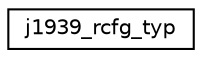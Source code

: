 digraph "Graphical Class Hierarchy"
{
  edge [fontname="Helvetica",fontsize="10",labelfontname="Helvetica",labelfontsize="10"];
  node [fontname="Helvetica",fontsize="10",shape=record];
  rankdir="LR";
  Node0 [label="j1939_rcfg_typ",height=0.2,width=0.4,color="black", fillcolor="white", style="filled",URL="$structj1939__rcfg__typ.html"];
}
